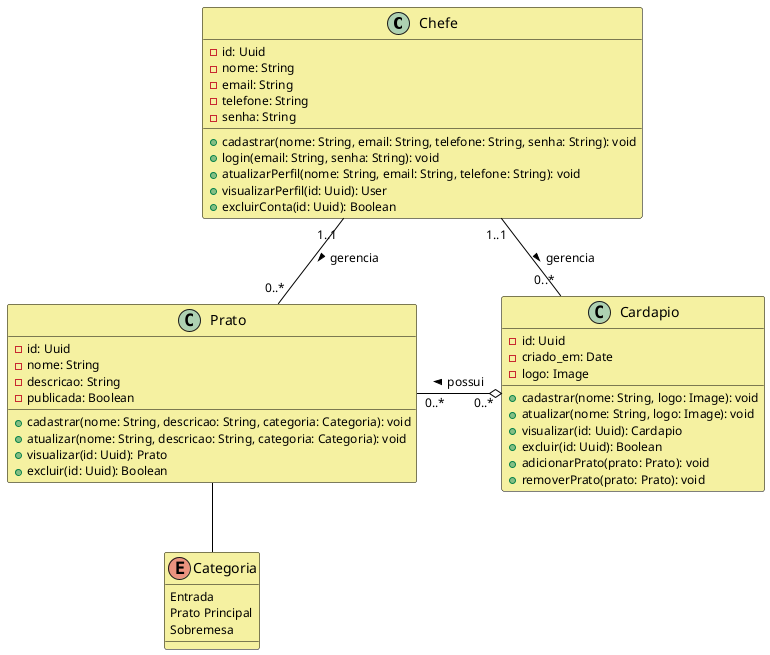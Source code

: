 @startuml "Diagrama de Classe"

skinparam ClassAttributeFontSize 12
skinparam ClassFontSize 14
skinparam ClassBorderColor black
skinparam ArrowColor black
skinparam ArrowFontSize 12
skinparam ClassBackgroundColor #F5F1A1

class Chefe{
    - id: Uuid
    - nome: String
    - email: String
    - telefone: String
    - senha: String

    + cadastrar(nome: String, email: String, telefone: String, senha: String): void
    + login(email: String, senha: String): void
    + atualizarPerfil(nome: String, email: String, telefone: String): void
    + visualizarPerfil(id: Uuid): User
    + excluirConta(id: Uuid): Boolean
}

class Prato{
    - id: Uuid
    - nome: String
    - descricao: String
    - publicada: Boolean

    + cadastrar(nome: String, descricao: String, categoria: Categoria): void
    + atualizar(nome: String, descricao: String, categoria: Categoria): void
    + visualizar(id: Uuid): Prato
    + excluir(id: Uuid): Boolean
}

enum Categoria{
    Entrada
    Prato Principal
    Sobremesa
}

class Cardapio{
    - id: Uuid
    - criado_em: Date
    - logo: Image

    + cadastrar(nome: String, logo: Image): void
    + atualizar(nome: String, logo: Image): void
    + visualizar(id: Uuid): Cardapio
    + excluir(id: Uuid): Boolean
    + adicionarPrato(prato: Prato): void
    + removerPrato(prato: Prato): void

}

Chefe "1..1"--"0..*" Prato: gerencia >
Prato -- Categoria
Chefe "1..1"--"0..*" Cardapio: gerencia >
Prato "0..*" -right-o "0..*" Cardapio: possui <

@enduml